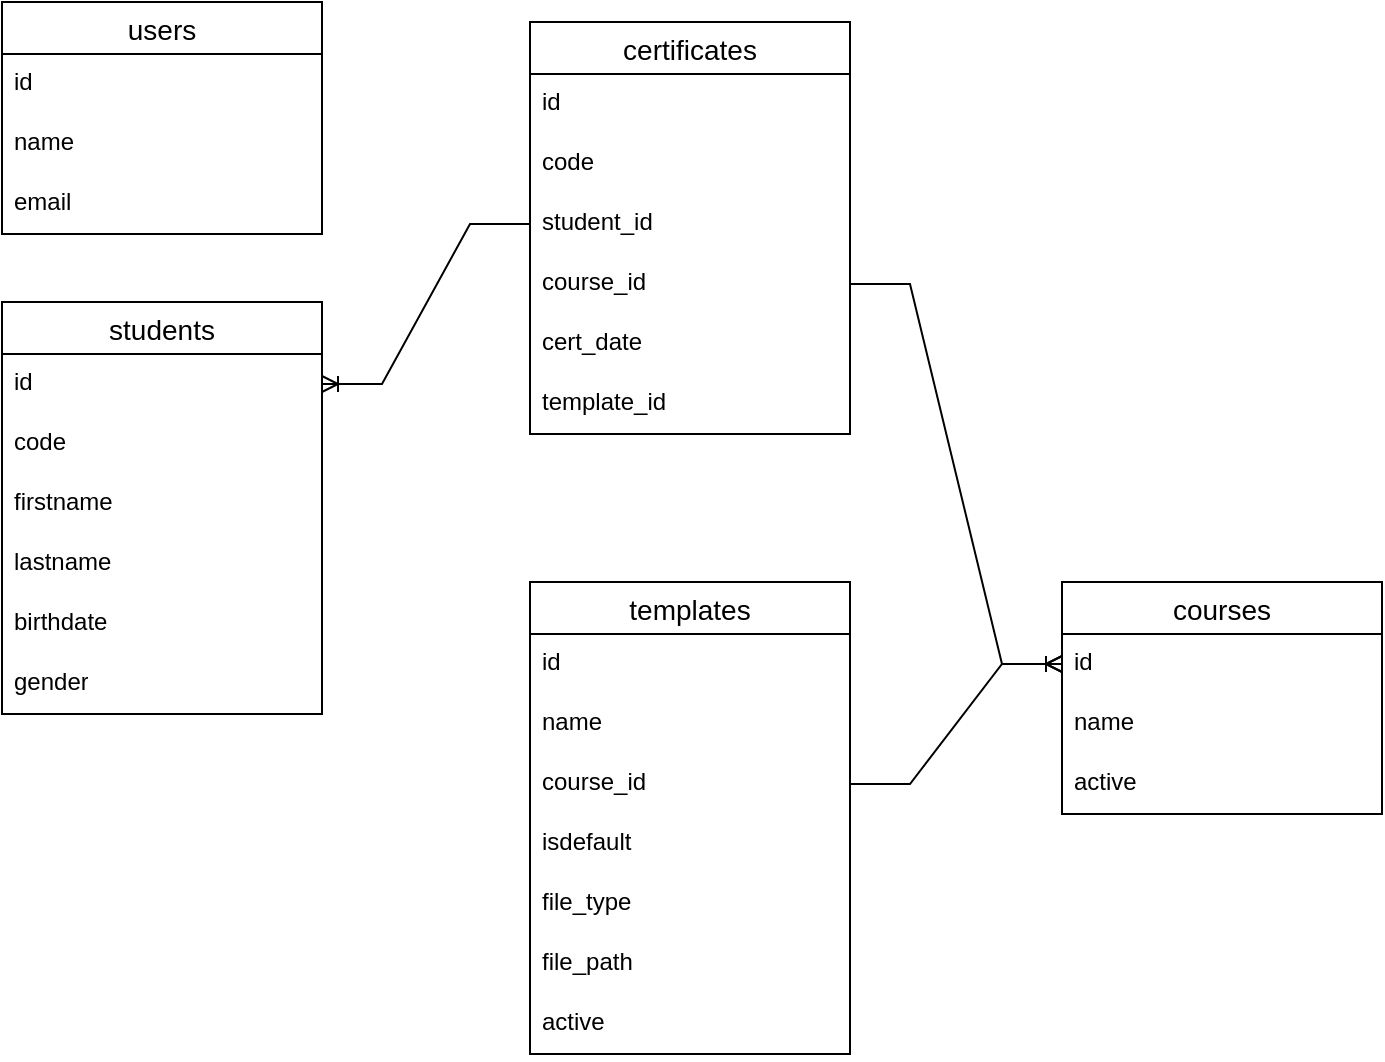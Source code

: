 <mxfile version="24.5.4" type="github">
  <diagram name="Página-1" id="4D82ZrLuYL0EJ31OOaH9">
    <mxGraphModel dx="1243" dy="681" grid="1" gridSize="10" guides="1" tooltips="1" connect="1" arrows="1" fold="1" page="1" pageScale="1" pageWidth="827" pageHeight="1169" math="0" shadow="0">
      <root>
        <mxCell id="0" />
        <mxCell id="1" parent="0" />
        <mxCell id="xK-LTCJQH60zxIeKgmoh-1" value="users" style="swimlane;fontStyle=0;childLayout=stackLayout;horizontal=1;startSize=26;horizontalStack=0;resizeParent=1;resizeParentMax=0;resizeLast=0;collapsible=1;marginBottom=0;align=center;fontSize=14;" vertex="1" parent="1">
          <mxGeometry x="70" y="70" width="160" height="116" as="geometry" />
        </mxCell>
        <mxCell id="xK-LTCJQH60zxIeKgmoh-2" value="id" style="text;strokeColor=none;fillColor=none;spacingLeft=4;spacingRight=4;overflow=hidden;rotatable=0;points=[[0,0.5],[1,0.5]];portConstraint=eastwest;fontSize=12;whiteSpace=wrap;html=1;" vertex="1" parent="xK-LTCJQH60zxIeKgmoh-1">
          <mxGeometry y="26" width="160" height="30" as="geometry" />
        </mxCell>
        <mxCell id="xK-LTCJQH60zxIeKgmoh-3" value="name" style="text;strokeColor=none;fillColor=none;spacingLeft=4;spacingRight=4;overflow=hidden;rotatable=0;points=[[0,0.5],[1,0.5]];portConstraint=eastwest;fontSize=12;whiteSpace=wrap;html=1;" vertex="1" parent="xK-LTCJQH60zxIeKgmoh-1">
          <mxGeometry y="56" width="160" height="30" as="geometry" />
        </mxCell>
        <mxCell id="xK-LTCJQH60zxIeKgmoh-4" value="email" style="text;strokeColor=none;fillColor=none;spacingLeft=4;spacingRight=4;overflow=hidden;rotatable=0;points=[[0,0.5],[1,0.5]];portConstraint=eastwest;fontSize=12;whiteSpace=wrap;html=1;" vertex="1" parent="xK-LTCJQH60zxIeKgmoh-1">
          <mxGeometry y="86" width="160" height="30" as="geometry" />
        </mxCell>
        <mxCell id="xK-LTCJQH60zxIeKgmoh-5" value="students" style="swimlane;fontStyle=0;childLayout=stackLayout;horizontal=1;startSize=26;horizontalStack=0;resizeParent=1;resizeParentMax=0;resizeLast=0;collapsible=1;marginBottom=0;align=center;fontSize=14;" vertex="1" parent="1">
          <mxGeometry x="70" y="220" width="160" height="206" as="geometry" />
        </mxCell>
        <mxCell id="xK-LTCJQH60zxIeKgmoh-6" value="id" style="text;strokeColor=none;fillColor=none;spacingLeft=4;spacingRight=4;overflow=hidden;rotatable=0;points=[[0,0.5],[1,0.5]];portConstraint=eastwest;fontSize=12;whiteSpace=wrap;html=1;" vertex="1" parent="xK-LTCJQH60zxIeKgmoh-5">
          <mxGeometry y="26" width="160" height="30" as="geometry" />
        </mxCell>
        <mxCell id="xK-LTCJQH60zxIeKgmoh-7" value="code" style="text;strokeColor=none;fillColor=none;spacingLeft=4;spacingRight=4;overflow=hidden;rotatable=0;points=[[0,0.5],[1,0.5]];portConstraint=eastwest;fontSize=12;whiteSpace=wrap;html=1;" vertex="1" parent="xK-LTCJQH60zxIeKgmoh-5">
          <mxGeometry y="56" width="160" height="30" as="geometry" />
        </mxCell>
        <mxCell id="xK-LTCJQH60zxIeKgmoh-8" value="firstname" style="text;strokeColor=none;fillColor=none;spacingLeft=4;spacingRight=4;overflow=hidden;rotatable=0;points=[[0,0.5],[1,0.5]];portConstraint=eastwest;fontSize=12;whiteSpace=wrap;html=1;" vertex="1" parent="xK-LTCJQH60zxIeKgmoh-5">
          <mxGeometry y="86" width="160" height="30" as="geometry" />
        </mxCell>
        <mxCell id="xK-LTCJQH60zxIeKgmoh-9" value="lastname" style="text;strokeColor=none;fillColor=none;spacingLeft=4;spacingRight=4;overflow=hidden;rotatable=0;points=[[0,0.5],[1,0.5]];portConstraint=eastwest;fontSize=12;whiteSpace=wrap;html=1;" vertex="1" parent="xK-LTCJQH60zxIeKgmoh-5">
          <mxGeometry y="116" width="160" height="30" as="geometry" />
        </mxCell>
        <mxCell id="xK-LTCJQH60zxIeKgmoh-11" value="birthdate" style="text;strokeColor=none;fillColor=none;spacingLeft=4;spacingRight=4;overflow=hidden;rotatable=0;points=[[0,0.5],[1,0.5]];portConstraint=eastwest;fontSize=12;whiteSpace=wrap;html=1;" vertex="1" parent="xK-LTCJQH60zxIeKgmoh-5">
          <mxGeometry y="146" width="160" height="30" as="geometry" />
        </mxCell>
        <mxCell id="xK-LTCJQH60zxIeKgmoh-12" value="gender" style="text;strokeColor=none;fillColor=none;spacingLeft=4;spacingRight=4;overflow=hidden;rotatable=0;points=[[0,0.5],[1,0.5]];portConstraint=eastwest;fontSize=12;whiteSpace=wrap;html=1;" vertex="1" parent="xK-LTCJQH60zxIeKgmoh-5">
          <mxGeometry y="176" width="160" height="30" as="geometry" />
        </mxCell>
        <mxCell id="xK-LTCJQH60zxIeKgmoh-13" value="courses" style="swimlane;fontStyle=0;childLayout=stackLayout;horizontal=1;startSize=26;horizontalStack=0;resizeParent=1;resizeParentMax=0;resizeLast=0;collapsible=1;marginBottom=0;align=center;fontSize=14;" vertex="1" parent="1">
          <mxGeometry x="600" y="360" width="160" height="116" as="geometry" />
        </mxCell>
        <mxCell id="xK-LTCJQH60zxIeKgmoh-14" value="id" style="text;strokeColor=none;fillColor=none;spacingLeft=4;spacingRight=4;overflow=hidden;rotatable=0;points=[[0,0.5],[1,0.5]];portConstraint=eastwest;fontSize=12;whiteSpace=wrap;html=1;" vertex="1" parent="xK-LTCJQH60zxIeKgmoh-13">
          <mxGeometry y="26" width="160" height="30" as="geometry" />
        </mxCell>
        <mxCell id="xK-LTCJQH60zxIeKgmoh-15" value="name" style="text;strokeColor=none;fillColor=none;spacingLeft=4;spacingRight=4;overflow=hidden;rotatable=0;points=[[0,0.5],[1,0.5]];portConstraint=eastwest;fontSize=12;whiteSpace=wrap;html=1;" vertex="1" parent="xK-LTCJQH60zxIeKgmoh-13">
          <mxGeometry y="56" width="160" height="30" as="geometry" />
        </mxCell>
        <mxCell id="xK-LTCJQH60zxIeKgmoh-16" value="active" style="text;strokeColor=none;fillColor=none;spacingLeft=4;spacingRight=4;overflow=hidden;rotatable=0;points=[[0,0.5],[1,0.5]];portConstraint=eastwest;fontSize=12;whiteSpace=wrap;html=1;" vertex="1" parent="xK-LTCJQH60zxIeKgmoh-13">
          <mxGeometry y="86" width="160" height="30" as="geometry" />
        </mxCell>
        <mxCell id="xK-LTCJQH60zxIeKgmoh-17" value="certificates" style="swimlane;fontStyle=0;childLayout=stackLayout;horizontal=1;startSize=26;horizontalStack=0;resizeParent=1;resizeParentMax=0;resizeLast=0;collapsible=1;marginBottom=0;align=center;fontSize=14;" vertex="1" parent="1">
          <mxGeometry x="334" y="80" width="160" height="206" as="geometry" />
        </mxCell>
        <mxCell id="xK-LTCJQH60zxIeKgmoh-18" value="id" style="text;strokeColor=none;fillColor=none;spacingLeft=4;spacingRight=4;overflow=hidden;rotatable=0;points=[[0,0.5],[1,0.5]];portConstraint=eastwest;fontSize=12;whiteSpace=wrap;html=1;" vertex="1" parent="xK-LTCJQH60zxIeKgmoh-17">
          <mxGeometry y="26" width="160" height="30" as="geometry" />
        </mxCell>
        <mxCell id="xK-LTCJQH60zxIeKgmoh-21" value="code" style="text;strokeColor=none;fillColor=none;spacingLeft=4;spacingRight=4;overflow=hidden;rotatable=0;points=[[0,0.5],[1,0.5]];portConstraint=eastwest;fontSize=12;whiteSpace=wrap;html=1;" vertex="1" parent="xK-LTCJQH60zxIeKgmoh-17">
          <mxGeometry y="56" width="160" height="30" as="geometry" />
        </mxCell>
        <mxCell id="xK-LTCJQH60zxIeKgmoh-19" value="student_id" style="text;strokeColor=none;fillColor=none;spacingLeft=4;spacingRight=4;overflow=hidden;rotatable=0;points=[[0,0.5],[1,0.5]];portConstraint=eastwest;fontSize=12;whiteSpace=wrap;html=1;" vertex="1" parent="xK-LTCJQH60zxIeKgmoh-17">
          <mxGeometry y="86" width="160" height="30" as="geometry" />
        </mxCell>
        <mxCell id="xK-LTCJQH60zxIeKgmoh-20" value="course_id" style="text;strokeColor=none;fillColor=none;spacingLeft=4;spacingRight=4;overflow=hidden;rotatable=0;points=[[0,0.5],[1,0.5]];portConstraint=eastwest;fontSize=12;whiteSpace=wrap;html=1;" vertex="1" parent="xK-LTCJQH60zxIeKgmoh-17">
          <mxGeometry y="116" width="160" height="30" as="geometry" />
        </mxCell>
        <mxCell id="xK-LTCJQH60zxIeKgmoh-22" value="cert_date" style="text;strokeColor=none;fillColor=none;spacingLeft=4;spacingRight=4;overflow=hidden;rotatable=0;points=[[0,0.5],[1,0.5]];portConstraint=eastwest;fontSize=12;whiteSpace=wrap;html=1;" vertex="1" parent="xK-LTCJQH60zxIeKgmoh-17">
          <mxGeometry y="146" width="160" height="30" as="geometry" />
        </mxCell>
        <mxCell id="xK-LTCJQH60zxIeKgmoh-36" value="template_id" style="text;strokeColor=none;fillColor=none;spacingLeft=4;spacingRight=4;overflow=hidden;rotatable=0;points=[[0,0.5],[1,0.5]];portConstraint=eastwest;fontSize=12;whiteSpace=wrap;html=1;" vertex="1" parent="xK-LTCJQH60zxIeKgmoh-17">
          <mxGeometry y="176" width="160" height="30" as="geometry" />
        </mxCell>
        <mxCell id="xK-LTCJQH60zxIeKgmoh-30" value="" style="edgeStyle=entityRelationEdgeStyle;fontSize=12;html=1;endArrow=ERoneToMany;rounded=0;" edge="1" parent="1" source="xK-LTCJQH60zxIeKgmoh-20" target="xK-LTCJQH60zxIeKgmoh-14">
          <mxGeometry width="100" height="100" relative="1" as="geometry">
            <mxPoint x="390" y="400" as="sourcePoint" />
            <mxPoint x="490" y="300" as="targetPoint" />
          </mxGeometry>
        </mxCell>
        <mxCell id="xK-LTCJQH60zxIeKgmoh-31" value="" style="edgeStyle=entityRelationEdgeStyle;fontSize=12;html=1;endArrow=ERoneToMany;rounded=0;" edge="1" parent="1" source="xK-LTCJQH60zxIeKgmoh-19" target="xK-LTCJQH60zxIeKgmoh-6">
          <mxGeometry width="100" height="100" relative="1" as="geometry">
            <mxPoint x="390" y="400" as="sourcePoint" />
            <mxPoint x="490" y="300" as="targetPoint" />
          </mxGeometry>
        </mxCell>
        <mxCell id="xK-LTCJQH60zxIeKgmoh-32" value="templates" style="swimlane;fontStyle=0;childLayout=stackLayout;horizontal=1;startSize=26;horizontalStack=0;resizeParent=1;resizeParentMax=0;resizeLast=0;collapsible=1;marginBottom=0;align=center;fontSize=14;" vertex="1" parent="1">
          <mxGeometry x="334" y="360" width="160" height="236" as="geometry" />
        </mxCell>
        <mxCell id="xK-LTCJQH60zxIeKgmoh-33" value="id" style="text;strokeColor=none;fillColor=none;spacingLeft=4;spacingRight=4;overflow=hidden;rotatable=0;points=[[0,0.5],[1,0.5]];portConstraint=eastwest;fontSize=12;whiteSpace=wrap;html=1;" vertex="1" parent="xK-LTCJQH60zxIeKgmoh-32">
          <mxGeometry y="26" width="160" height="30" as="geometry" />
        </mxCell>
        <mxCell id="xK-LTCJQH60zxIeKgmoh-34" value="name" style="text;strokeColor=none;fillColor=none;spacingLeft=4;spacingRight=4;overflow=hidden;rotatable=0;points=[[0,0.5],[1,0.5]];portConstraint=eastwest;fontSize=12;whiteSpace=wrap;html=1;" vertex="1" parent="xK-LTCJQH60zxIeKgmoh-32">
          <mxGeometry y="56" width="160" height="30" as="geometry" />
        </mxCell>
        <mxCell id="xK-LTCJQH60zxIeKgmoh-35" value="course_id" style="text;strokeColor=none;fillColor=none;spacingLeft=4;spacingRight=4;overflow=hidden;rotatable=0;points=[[0,0.5],[1,0.5]];portConstraint=eastwest;fontSize=12;whiteSpace=wrap;html=1;" vertex="1" parent="xK-LTCJQH60zxIeKgmoh-32">
          <mxGeometry y="86" width="160" height="30" as="geometry" />
        </mxCell>
        <mxCell id="xK-LTCJQH60zxIeKgmoh-37" value="isdefault" style="text;strokeColor=none;fillColor=none;spacingLeft=4;spacingRight=4;overflow=hidden;rotatable=0;points=[[0,0.5],[1,0.5]];portConstraint=eastwest;fontSize=12;whiteSpace=wrap;html=1;" vertex="1" parent="xK-LTCJQH60zxIeKgmoh-32">
          <mxGeometry y="116" width="160" height="30" as="geometry" />
        </mxCell>
        <mxCell id="xK-LTCJQH60zxIeKgmoh-39" value="file_type" style="text;strokeColor=none;fillColor=none;spacingLeft=4;spacingRight=4;overflow=hidden;rotatable=0;points=[[0,0.5],[1,0.5]];portConstraint=eastwest;fontSize=12;whiteSpace=wrap;html=1;" vertex="1" parent="xK-LTCJQH60zxIeKgmoh-32">
          <mxGeometry y="146" width="160" height="30" as="geometry" />
        </mxCell>
        <mxCell id="xK-LTCJQH60zxIeKgmoh-40" value="file_path" style="text;strokeColor=none;fillColor=none;spacingLeft=4;spacingRight=4;overflow=hidden;rotatable=0;points=[[0,0.5],[1,0.5]];portConstraint=eastwest;fontSize=12;whiteSpace=wrap;html=1;" vertex="1" parent="xK-LTCJQH60zxIeKgmoh-32">
          <mxGeometry y="176" width="160" height="30" as="geometry" />
        </mxCell>
        <mxCell id="xK-LTCJQH60zxIeKgmoh-38" value="active" style="text;strokeColor=none;fillColor=none;spacingLeft=4;spacingRight=4;overflow=hidden;rotatable=0;points=[[0,0.5],[1,0.5]];portConstraint=eastwest;fontSize=12;whiteSpace=wrap;html=1;" vertex="1" parent="xK-LTCJQH60zxIeKgmoh-32">
          <mxGeometry y="206" width="160" height="30" as="geometry" />
        </mxCell>
        <mxCell id="xK-LTCJQH60zxIeKgmoh-42" value="" style="edgeStyle=entityRelationEdgeStyle;fontSize=12;html=1;endArrow=ERoneToMany;rounded=0;" edge="1" parent="1" source="xK-LTCJQH60zxIeKgmoh-35" target="xK-LTCJQH60zxIeKgmoh-14">
          <mxGeometry width="100" height="100" relative="1" as="geometry">
            <mxPoint x="390" y="400" as="sourcePoint" />
            <mxPoint x="490" y="300" as="targetPoint" />
          </mxGeometry>
        </mxCell>
      </root>
    </mxGraphModel>
  </diagram>
</mxfile>

